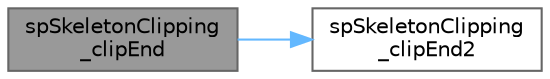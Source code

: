 digraph "spSkeletonClipping_clipEnd"
{
 // LATEX_PDF_SIZE
  bgcolor="transparent";
  edge [fontname=Helvetica,fontsize=10,labelfontname=Helvetica,labelfontsize=10];
  node [fontname=Helvetica,fontsize=10,shape=box,height=0.2,width=0.4];
  rankdir="LR";
  Node1 [id="Node000001",label="spSkeletonClipping\l_clipEnd",height=0.2,width=0.4,color="gray40", fillcolor="grey60", style="filled", fontcolor="black",tooltip=" "];
  Node1 -> Node2 [id="edge2_Node000001_Node000002",color="steelblue1",style="solid",tooltip=" "];
  Node2 [id="Node000002",label="spSkeletonClipping\l_clipEnd2",height=0.2,width=0.4,color="grey40", fillcolor="white", style="filled",URL="$_skeleton_clipping_8c.html#a5ffcc7288e8228252316835352780819",tooltip=" "];
}
